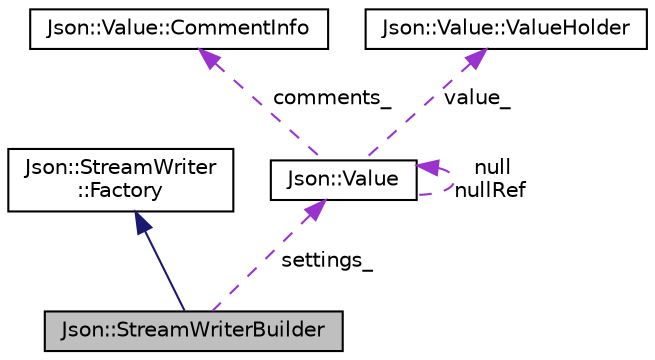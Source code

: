 digraph "Json::StreamWriterBuilder"
{
 // LATEX_PDF_SIZE
  edge [fontname="Helvetica",fontsize="10",labelfontname="Helvetica",labelfontsize="10"];
  node [fontname="Helvetica",fontsize="10",shape=record];
  Node1 [label="Json::StreamWriterBuilder",height=0.2,width=0.4,color="black", fillcolor="grey75", style="filled", fontcolor="black",tooltip="Build a StreamWriter implementation."];
  Node2 -> Node1 [dir="back",color="midnightblue",fontsize="10",style="solid",fontname="Helvetica"];
  Node2 [label="Json::StreamWriter\l::Factory",height=0.2,width=0.4,color="black", fillcolor="white", style="filled",URL="$class_json_1_1_stream_writer_1_1_factory.html",tooltip="A simple abstract factory."];
  Node3 -> Node1 [dir="back",color="darkorchid3",fontsize="10",style="dashed",label=" settings_" ,fontname="Helvetica"];
  Node3 [label="Json::Value",height=0.2,width=0.4,color="black", fillcolor="white", style="filled",URL="$class_json_1_1_value.html",tooltip="Represents a JSON value."];
  Node3 -> Node3 [dir="back",color="darkorchid3",fontsize="10",style="dashed",label=" null\nnullRef" ,fontname="Helvetica"];
  Node4 -> Node3 [dir="back",color="darkorchid3",fontsize="10",style="dashed",label=" comments_" ,fontname="Helvetica"];
  Node4 [label="Json::Value::CommentInfo",height=0.2,width=0.4,color="black", fillcolor="white", style="filled",URL="$struct_json_1_1_value_1_1_comment_info.html",tooltip=" "];
  Node5 -> Node3 [dir="back",color="darkorchid3",fontsize="10",style="dashed",label=" value_" ,fontname="Helvetica"];
  Node5 [label="Json::Value::ValueHolder",height=0.2,width=0.4,color="black", fillcolor="white", style="filled",URL="$union_json_1_1_value_1_1_value_holder.html",tooltip=" "];
}
